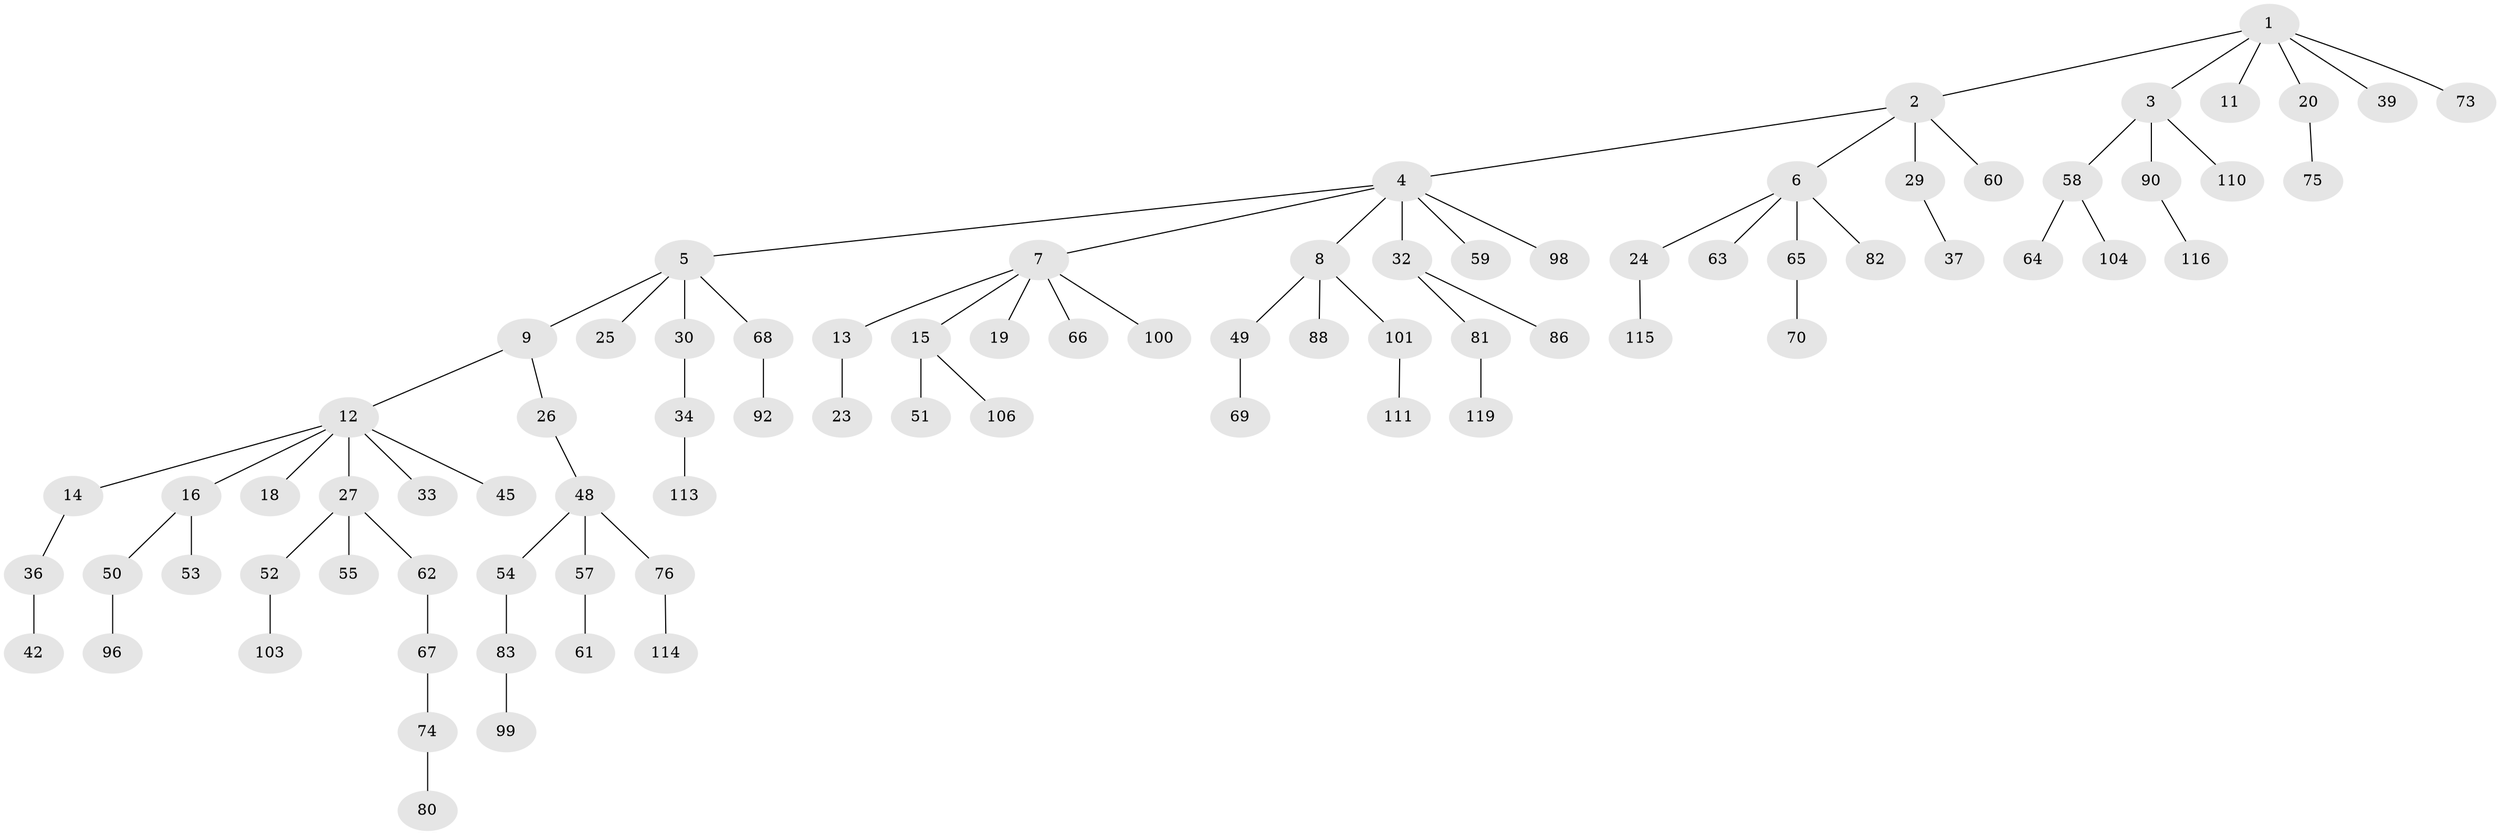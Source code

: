 // original degree distribution, {7: 0.016666666666666666, 6: 0.016666666666666666, 4: 0.05, 5: 0.016666666666666666, 3: 0.15833333333333333, 1: 0.525, 8: 0.008333333333333333, 2: 0.20833333333333334}
// Generated by graph-tools (version 1.1) at 2025/42/03/06/25 10:42:05]
// undirected, 82 vertices, 81 edges
graph export_dot {
graph [start="1"]
  node [color=gray90,style=filled];
  1 [super="+118"];
  2 [super="+31"];
  3 [super="+28"];
  4 [super="+21"];
  5 [super="+17"];
  6 [super="+22"];
  7 [super="+10"];
  8 [super="+46"];
  9 [super="+95"];
  11;
  12 [super="+41"];
  13;
  14 [super="+38"];
  15;
  16 [super="+117"];
  18;
  19;
  20 [super="+71"];
  23 [super="+85"];
  24 [super="+56"];
  25 [super="+35"];
  26;
  27 [super="+44"];
  29 [super="+47"];
  30 [super="+109"];
  32;
  33;
  34 [super="+40"];
  36 [super="+43"];
  37;
  39 [super="+120"];
  42;
  45;
  48;
  49 [super="+94"];
  50 [super="+87"];
  51 [super="+112"];
  52 [super="+89"];
  53;
  54 [super="+72"];
  55;
  57 [super="+77"];
  58 [super="+93"];
  59;
  60;
  61;
  62;
  63;
  64 [super="+79"];
  65;
  66;
  67;
  68 [super="+107"];
  69;
  70;
  73;
  74 [super="+78"];
  75;
  76 [super="+97"];
  80;
  81 [super="+102"];
  82 [super="+91"];
  83 [super="+84"];
  86 [super="+105"];
  88;
  90 [super="+108"];
  92;
  96;
  98;
  99;
  100;
  101;
  103;
  104;
  106;
  110;
  111;
  113;
  114;
  115;
  116;
  119;
  1 -- 2;
  1 -- 3;
  1 -- 11;
  1 -- 20;
  1 -- 39;
  1 -- 73;
  2 -- 4;
  2 -- 6;
  2 -- 29;
  2 -- 60;
  3 -- 90;
  3 -- 110;
  3 -- 58;
  4 -- 5;
  4 -- 7;
  4 -- 8;
  4 -- 32;
  4 -- 59;
  4 -- 98;
  5 -- 9;
  5 -- 30;
  5 -- 68;
  5 -- 25;
  6 -- 24;
  6 -- 63;
  6 -- 65;
  6 -- 82;
  7 -- 13;
  7 -- 15;
  7 -- 66;
  7 -- 19;
  7 -- 100;
  8 -- 49;
  8 -- 101;
  8 -- 88;
  9 -- 12;
  9 -- 26;
  12 -- 14;
  12 -- 16;
  12 -- 18;
  12 -- 27;
  12 -- 33;
  12 -- 45;
  13 -- 23;
  14 -- 36;
  15 -- 51;
  15 -- 106;
  16 -- 50;
  16 -- 53;
  20 -- 75;
  24 -- 115;
  26 -- 48;
  27 -- 55;
  27 -- 62;
  27 -- 52;
  29 -- 37;
  30 -- 34;
  32 -- 81;
  32 -- 86;
  34 -- 113;
  36 -- 42;
  48 -- 54;
  48 -- 57;
  48 -- 76;
  49 -- 69;
  50 -- 96;
  52 -- 103;
  54 -- 83;
  57 -- 61;
  58 -- 64;
  58 -- 104;
  62 -- 67;
  65 -- 70;
  67 -- 74;
  68 -- 92;
  74 -- 80;
  76 -- 114;
  81 -- 119;
  83 -- 99;
  90 -- 116;
  101 -- 111;
}
